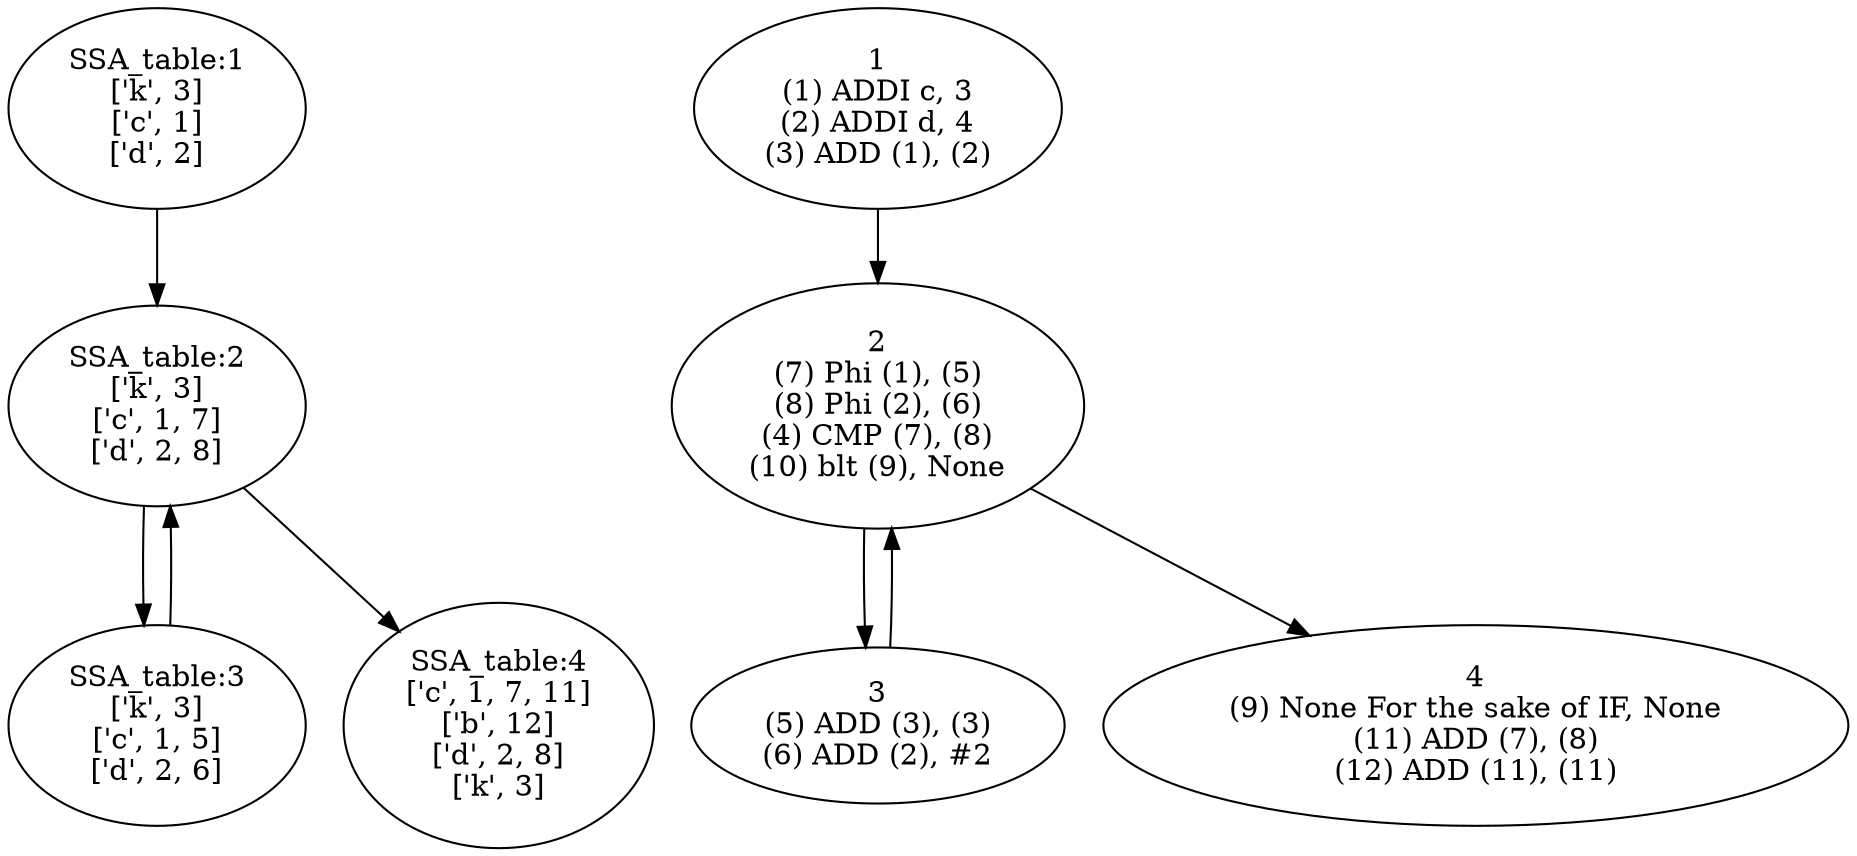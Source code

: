 strict digraph  {
11 [label="SSA_table:1\n['k', 3]\n['c', 1]\n['d', 2]"];
1 [label="1\n(1) ADDI c, 3\n(2) ADDI d, 4\n(3) ADD (1), (2)"];
2 [label="2\n(7) Phi (1), (5)\n(8) Phi (2), (6)\n(4) CMP (7), (8)\n(10) blt (9), None"];
3 [label="3\n(5) ADD (3), (3)\n(6) ADD (2), #2"];
4 [label="4\n(9) None For the sake of IF, None\n(11) ADD (7), (8)\n(12) ADD (11), (11)"];
21 [label="SSA_table:2\n['k', 3]\n['c', 1, 7]\n['d', 2, 8]"];
31 [label="SSA_table:3\n['k', 3]\n['c', 1, 5]\n['d', 2, 6]"];
41 [label="SSA_table:4\n['c', 1, 7, 11]\n['b', 12]\n['d', 2, 8]\n['k', 3]"];
11 -> 21;
1 -> 2;
2 -> 3;
2 -> 4;
3 -> 2;
21 -> 31;
21 -> 41;
31 -> 21;
}
